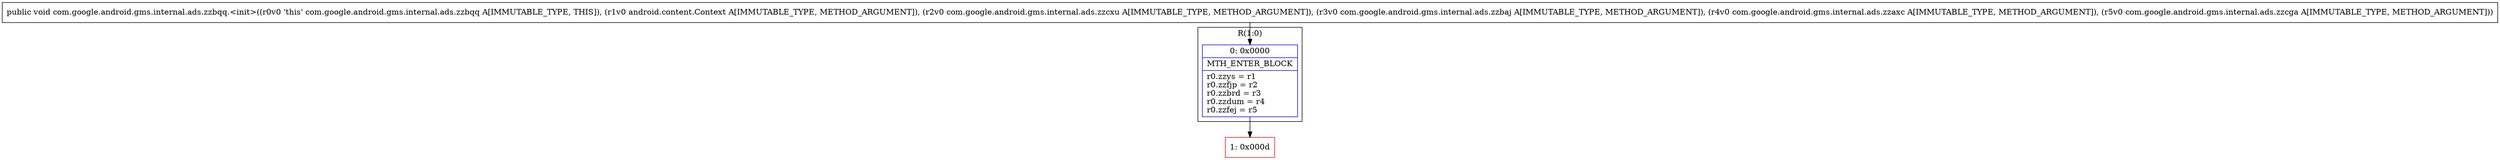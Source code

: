 digraph "CFG forcom.google.android.gms.internal.ads.zzbqq.\<init\>(Landroid\/content\/Context;Lcom\/google\/android\/gms\/internal\/ads\/zzcxu;Lcom\/google\/android\/gms\/internal\/ads\/zzbaj;Lcom\/google\/android\/gms\/internal\/ads\/zzaxc;Lcom\/google\/android\/gms\/internal\/ads\/zzcga;)V" {
subgraph cluster_Region_919671942 {
label = "R(1:0)";
node [shape=record,color=blue];
Node_0 [shape=record,label="{0\:\ 0x0000|MTH_ENTER_BLOCK\l|r0.zzys = r1\lr0.zzfjp = r2\lr0.zzbrd = r3\lr0.zzdum = r4\lr0.zzfej = r5\l}"];
}
Node_1 [shape=record,color=red,label="{1\:\ 0x000d}"];
MethodNode[shape=record,label="{public void com.google.android.gms.internal.ads.zzbqq.\<init\>((r0v0 'this' com.google.android.gms.internal.ads.zzbqq A[IMMUTABLE_TYPE, THIS]), (r1v0 android.content.Context A[IMMUTABLE_TYPE, METHOD_ARGUMENT]), (r2v0 com.google.android.gms.internal.ads.zzcxu A[IMMUTABLE_TYPE, METHOD_ARGUMENT]), (r3v0 com.google.android.gms.internal.ads.zzbaj A[IMMUTABLE_TYPE, METHOD_ARGUMENT]), (r4v0 com.google.android.gms.internal.ads.zzaxc A[IMMUTABLE_TYPE, METHOD_ARGUMENT]), (r5v0 com.google.android.gms.internal.ads.zzcga A[IMMUTABLE_TYPE, METHOD_ARGUMENT])) }"];
MethodNode -> Node_0;
Node_0 -> Node_1;
}

